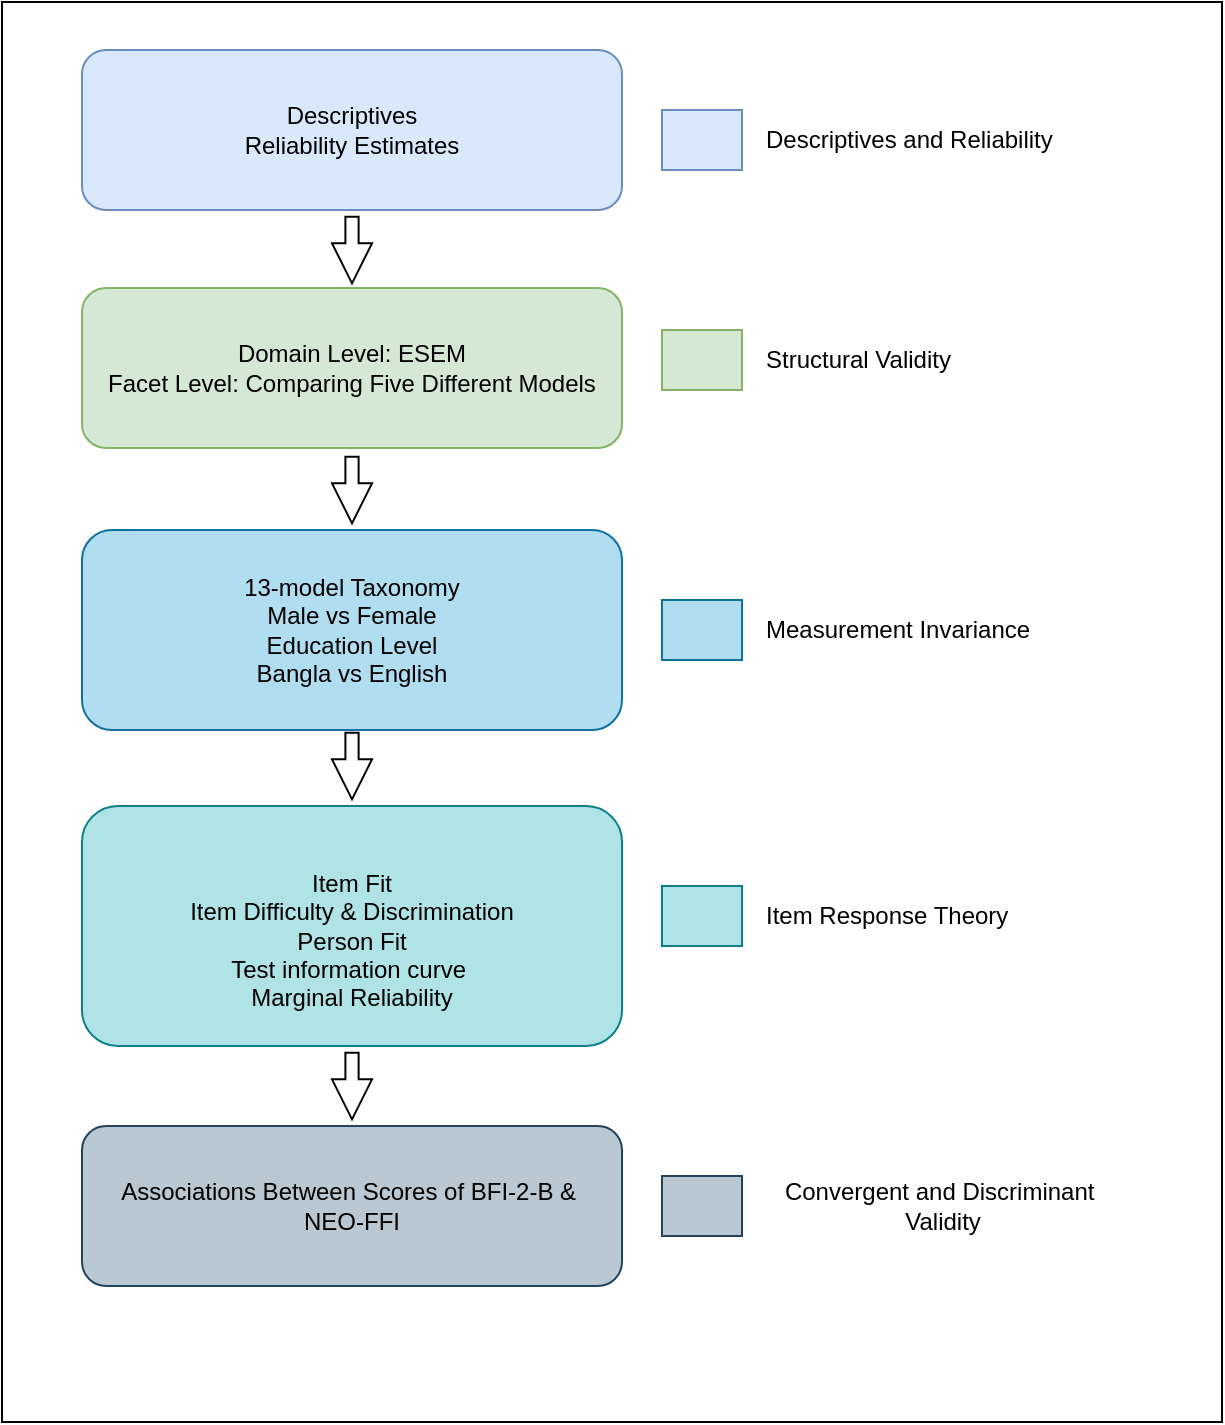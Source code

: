 <mxfile version="26.0.9">
  <diagram id="GV2G-HkZ73GYifROroEB" name="Page-1">
    <mxGraphModel dx="954" dy="587" grid="1" gridSize="10" guides="1" tooltips="1" connect="1" arrows="1" fold="1" page="1" pageScale="1" pageWidth="827" pageHeight="1169" math="0" shadow="0">
      <root>
        <mxCell id="0" />
        <mxCell id="1" parent="0" />
        <mxCell id="FzpC_JEyRE8jhJHkR4DG-21" value="" style="whiteSpace=wrap;html=1;fontColor=#FFFFFF;" parent="1" vertex="1">
          <mxGeometry x="60" y="166" width="610" height="710" as="geometry" />
        </mxCell>
        <mxCell id="FzpC_JEyRE8jhJHkR4DG-1" value="Descriptives&lt;br&gt;Reliability Estimates" style="rounded=1;whiteSpace=wrap;html=1;fillColor=#dae8fc;strokeColor=#6c8ebf;" parent="1" vertex="1">
          <mxGeometry x="100" y="190" width="270" height="80" as="geometry" />
        </mxCell>
        <mxCell id="FzpC_JEyRE8jhJHkR4DG-2" value="Domain Level: ESEM&lt;br&gt;Facet Level: Comparing Five Different Models" style="rounded=1;whiteSpace=wrap;html=1;fillColor=#d5e8d4;strokeColor=#82b366;" parent="1" vertex="1">
          <mxGeometry x="100" y="309" width="270" height="80" as="geometry" />
        </mxCell>
        <mxCell id="FzpC_JEyRE8jhJHkR4DG-3" value="13-model Taxonomy&lt;br&gt;Male vs Female&lt;div&gt;Education Level&lt;br style=&quot;border-color: var(--border-color);&quot;&gt;&lt;span style=&quot;&quot;&gt;Bangla vs English&lt;/span&gt;&lt;/div&gt;" style="rounded=1;whiteSpace=wrap;html=1;fillColor=#b1ddf0;strokeColor=#10739e;" parent="1" vertex="1">
          <mxGeometry x="100" y="430" width="270" height="100" as="geometry" />
        </mxCell>
        <mxCell id="FzpC_JEyRE8jhJHkR4DG-4" value="&lt;br style=&quot;border-color: var(--border-color);&quot;&gt;Item Fit&lt;br style=&quot;border-color: var(--border-color);&quot;&gt;Item Difficulty &amp;amp; Discrimination&lt;br style=&quot;border-color: var(--border-color);&quot;&gt;Person Fit&lt;br style=&quot;border-color: var(--border-color);&quot;&gt;Test information curve&amp;nbsp;&lt;br style=&quot;border-color: var(--border-color);&quot;&gt;Marginal Reliability" style="rounded=1;whiteSpace=wrap;html=1;fillColor=#b0e3e6;strokeColor=#0e8088;" parent="1" vertex="1">
          <mxGeometry x="100" y="568" width="270" height="120" as="geometry" />
        </mxCell>
        <mxCell id="FzpC_JEyRE8jhJHkR4DG-5" value="Associations Between Scores of BFI-2-B &amp;amp;&amp;nbsp;&lt;div&gt;NEO-FFI&lt;/div&gt;" style="rounded=1;whiteSpace=wrap;html=1;fillColor=#bac8d3;strokeColor=#23445d;" parent="1" vertex="1">
          <mxGeometry x="100" y="728" width="270" height="80" as="geometry" />
        </mxCell>
        <mxCell id="FzpC_JEyRE8jhJHkR4DG-7" value="" style="html=1;shadow=0;dashed=0;align=center;verticalAlign=middle;shape=mxgraph.arrows2.arrow;dy=0.67;dx=20;notch=0;aspect=fixed;rotation=90;" parent="1" vertex="1">
          <mxGeometry x="218.34" y="280" width="33.33" height="20" as="geometry" />
        </mxCell>
        <mxCell id="FzpC_JEyRE8jhJHkR4DG-8" value="" style="html=1;shadow=0;dashed=0;align=center;verticalAlign=middle;shape=mxgraph.arrows2.arrow;dy=0.67;dx=20;notch=0;aspect=fixed;rotation=90;" parent="1" vertex="1">
          <mxGeometry x="218.34" y="400" width="33.33" height="20" as="geometry" />
        </mxCell>
        <mxCell id="FzpC_JEyRE8jhJHkR4DG-9" value="" style="html=1;shadow=0;dashed=0;align=center;verticalAlign=middle;shape=mxgraph.arrows2.arrow;dy=0.67;dx=20;notch=0;aspect=fixed;rotation=90;" parent="1" vertex="1">
          <mxGeometry x="218.34" y="538" width="33.33" height="20" as="geometry" />
        </mxCell>
        <mxCell id="FzpC_JEyRE8jhJHkR4DG-10" value="" style="html=1;shadow=0;dashed=0;align=center;verticalAlign=middle;shape=mxgraph.arrows2.arrow;dy=0.67;dx=20;notch=0;aspect=fixed;rotation=90;" parent="1" vertex="1">
          <mxGeometry x="218.34" y="698" width="33.33" height="20" as="geometry" />
        </mxCell>
        <mxCell id="FzpC_JEyRE8jhJHkR4DG-11" value="" style="whiteSpace=wrap;html=1;fillColor=#dae8fc;strokeColor=#6c8ebf;" parent="1" vertex="1">
          <mxGeometry x="390" y="220" width="40" height="30" as="geometry" />
        </mxCell>
        <mxCell id="FzpC_JEyRE8jhJHkR4DG-12" value="" style="whiteSpace=wrap;html=1;fillColor=#d5e8d4;strokeColor=#82b366;" parent="1" vertex="1">
          <mxGeometry x="390" y="330" width="40" height="30" as="geometry" />
        </mxCell>
        <mxCell id="FzpC_JEyRE8jhJHkR4DG-13" value="" style="whiteSpace=wrap;html=1;fillColor=#b1ddf0;strokeColor=#10739e;" parent="1" vertex="1">
          <mxGeometry x="390" y="465" width="40" height="30" as="geometry" />
        </mxCell>
        <mxCell id="FzpC_JEyRE8jhJHkR4DG-14" value="" style="whiteSpace=wrap;html=1;fillColor=#b0e3e6;strokeColor=#0e8088;" parent="1" vertex="1">
          <mxGeometry x="390" y="608" width="40" height="30" as="geometry" />
        </mxCell>
        <mxCell id="FzpC_JEyRE8jhJHkR4DG-15" value="" style="whiteSpace=wrap;html=1;fillColor=#bac8d3;strokeColor=#23445d;" parent="1" vertex="1">
          <mxGeometry x="390" y="753" width="40" height="30" as="geometry" />
        </mxCell>
        <mxCell id="FzpC_JEyRE8jhJHkR4DG-17" value="Structural Validity" style="text;html=1;align=left;verticalAlign=middle;resizable=0;points=[];autosize=1;strokeColor=none;fillColor=none;" parent="1" vertex="1">
          <mxGeometry x="440" y="330" width="120" height="30" as="geometry" />
        </mxCell>
        <mxCell id="FzpC_JEyRE8jhJHkR4DG-18" value="&lt;div style=&quot;text-align: center;&quot;&gt;&lt;span style=&quot;background-color: initial;&quot;&gt;Measurement Invariance&lt;/span&gt;&lt;/div&gt;" style="text;html=1;align=left;verticalAlign=middle;resizable=0;points=[];autosize=1;strokeColor=none;fillColor=none;" parent="1" vertex="1">
          <mxGeometry x="440" y="465" width="160" height="30" as="geometry" />
        </mxCell>
        <mxCell id="FzpC_JEyRE8jhJHkR4DG-19" value="Item Response Theory" style="text;html=1;align=left;verticalAlign=middle;resizable=0;points=[];autosize=1;strokeColor=none;fillColor=none;" parent="1" vertex="1">
          <mxGeometry x="440" y="608" width="140" height="30" as="geometry" />
        </mxCell>
        <mxCell id="FzpC_JEyRE8jhJHkR4DG-20" value="Convergent and Discriminant&amp;nbsp;&lt;div&gt;Validity&lt;/div&gt;" style="text;html=1;align=center;verticalAlign=middle;resizable=0;points=[];autosize=1;strokeColor=none;fillColor=none;" parent="1" vertex="1">
          <mxGeometry x="440" y="748" width="180" height="40" as="geometry" />
        </mxCell>
        <mxCell id="44nrGvnH6JYXygiOvbQ--1" value="Descriptives and Reliability" style="text;html=1;align=left;verticalAlign=middle;resizable=0;points=[];autosize=1;strokeColor=none;fillColor=none;" parent="1" vertex="1">
          <mxGeometry x="440" y="220" width="170" height="30" as="geometry" />
        </mxCell>
      </root>
    </mxGraphModel>
  </diagram>
</mxfile>
